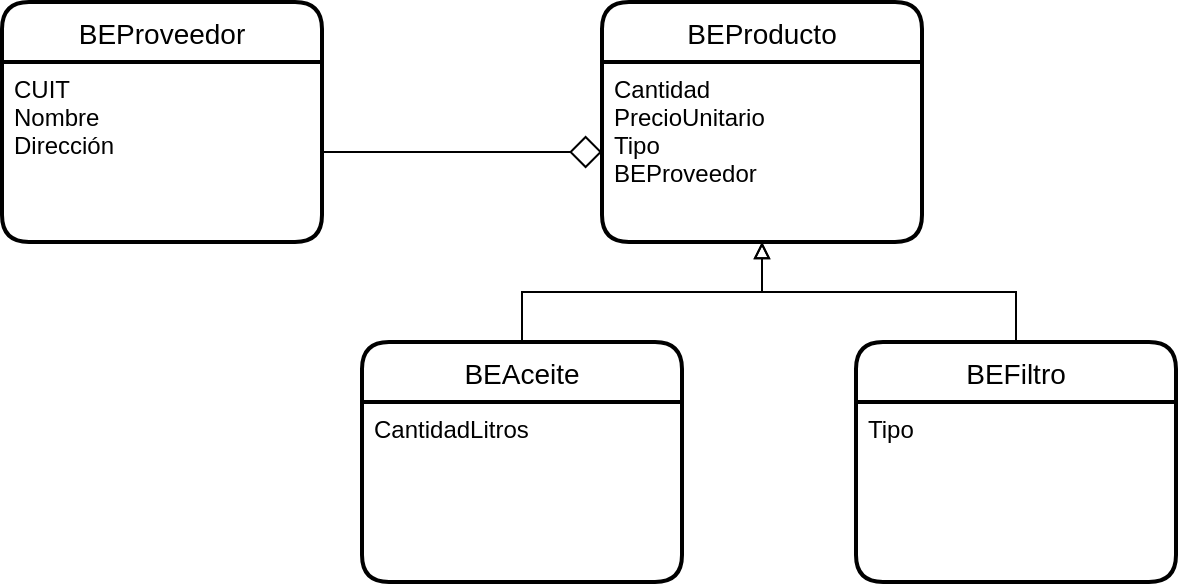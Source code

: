 <mxfile version="13.9.9" type="device"><diagram id="kdoGHqOEkW2076WlPhIN" name="Page-1"><mxGraphModel dx="981" dy="561" grid="1" gridSize="10" guides="1" tooltips="1" connect="1" arrows="1" fold="1" page="1" pageScale="1" pageWidth="827" pageHeight="1169" math="0" shadow="0"><root><mxCell id="0"/><mxCell id="1" parent="0"/><mxCell id="-uZGLEsDmuHVT77AQi6F-1" value="BEProveedor" style="swimlane;childLayout=stackLayout;horizontal=1;startSize=30;horizontalStack=0;rounded=1;fontSize=14;fontStyle=0;strokeWidth=2;resizeParent=0;resizeLast=1;shadow=0;dashed=0;align=center;" vertex="1" parent="1"><mxGeometry x="240" y="230" width="160" height="120" as="geometry"/></mxCell><mxCell id="-uZGLEsDmuHVT77AQi6F-2" value="CUIT&#10;Nombre&#10;Dirección" style="align=left;strokeColor=none;fillColor=none;spacingLeft=4;fontSize=12;verticalAlign=top;resizable=0;rotatable=0;part=1;" vertex="1" parent="-uZGLEsDmuHVT77AQi6F-1"><mxGeometry y="30" width="160" height="90" as="geometry"/></mxCell><mxCell id="-uZGLEsDmuHVT77AQi6F-3" value="BEProducto" style="swimlane;childLayout=stackLayout;horizontal=1;startSize=30;horizontalStack=0;rounded=1;fontSize=14;fontStyle=0;strokeWidth=2;resizeParent=0;resizeLast=1;shadow=0;dashed=0;align=center;" vertex="1" parent="1"><mxGeometry x="540" y="230" width="160" height="120" as="geometry"/></mxCell><mxCell id="-uZGLEsDmuHVT77AQi6F-4" value="Cantidad&#10;PrecioUnitario&#10;Tipo&#10;BEProveedor" style="align=left;strokeColor=none;fillColor=none;spacingLeft=4;fontSize=12;verticalAlign=top;resizable=0;rotatable=0;part=1;" vertex="1" parent="-uZGLEsDmuHVT77AQi6F-3"><mxGeometry y="30" width="160" height="90" as="geometry"/></mxCell><mxCell id="-uZGLEsDmuHVT77AQi6F-10" style="edgeStyle=orthogonalEdgeStyle;rounded=0;orthogonalLoop=1;jettySize=auto;html=1;entryX=0.5;entryY=1;entryDx=0;entryDy=0;endArrow=block;endFill=0;" edge="1" parent="1" source="-uZGLEsDmuHVT77AQi6F-6" target="-uZGLEsDmuHVT77AQi6F-4"><mxGeometry relative="1" as="geometry"/></mxCell><mxCell id="-uZGLEsDmuHVT77AQi6F-6" value="BEAceite" style="swimlane;childLayout=stackLayout;horizontal=1;startSize=30;horizontalStack=0;rounded=1;fontSize=14;fontStyle=0;strokeWidth=2;resizeParent=0;resizeLast=1;shadow=0;dashed=0;align=center;" vertex="1" parent="1"><mxGeometry x="420" y="400" width="160" height="120" as="geometry"/></mxCell><mxCell id="-uZGLEsDmuHVT77AQi6F-7" value="CantidadLitros" style="align=left;strokeColor=none;fillColor=none;spacingLeft=4;fontSize=12;verticalAlign=top;resizable=0;rotatable=0;part=1;" vertex="1" parent="-uZGLEsDmuHVT77AQi6F-6"><mxGeometry y="30" width="160" height="90" as="geometry"/></mxCell><mxCell id="-uZGLEsDmuHVT77AQi6F-11" style="edgeStyle=orthogonalEdgeStyle;rounded=0;orthogonalLoop=1;jettySize=auto;html=1;entryX=0.5;entryY=1;entryDx=0;entryDy=0;endArrow=block;endFill=0;" edge="1" parent="1" source="-uZGLEsDmuHVT77AQi6F-8" target="-uZGLEsDmuHVT77AQi6F-4"><mxGeometry relative="1" as="geometry"/></mxCell><mxCell id="-uZGLEsDmuHVT77AQi6F-8" value="BEFiltro" style="swimlane;childLayout=stackLayout;horizontal=1;startSize=30;horizontalStack=0;rounded=1;fontSize=14;fontStyle=0;strokeWidth=2;resizeParent=0;resizeLast=1;shadow=0;dashed=0;align=center;" vertex="1" parent="1"><mxGeometry x="667" y="400" width="160" height="120" as="geometry"/></mxCell><mxCell id="-uZGLEsDmuHVT77AQi6F-9" value="Tipo" style="align=left;strokeColor=none;fillColor=none;spacingLeft=4;fontSize=12;verticalAlign=top;resizable=0;rotatable=0;part=1;" vertex="1" parent="-uZGLEsDmuHVT77AQi6F-8"><mxGeometry y="30" width="160" height="90" as="geometry"/></mxCell><mxCell id="-uZGLEsDmuHVT77AQi6F-13" style="edgeStyle=orthogonalEdgeStyle;rounded=0;orthogonalLoop=1;jettySize=auto;html=1;entryX=0;entryY=0.5;entryDx=0;entryDy=0;endArrow=diamond;endFill=0;startSize=9;endSize=14;" edge="1" parent="1" source="-uZGLEsDmuHVT77AQi6F-2" target="-uZGLEsDmuHVT77AQi6F-4"><mxGeometry relative="1" as="geometry"/></mxCell></root></mxGraphModel></diagram></mxfile>